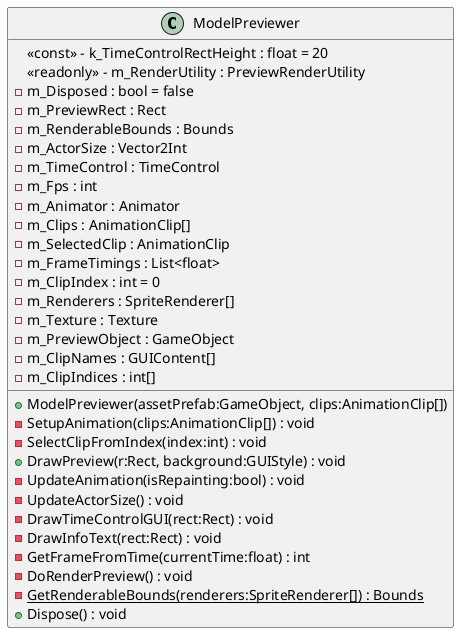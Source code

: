 @startuml
class ModelPreviewer {
    <<const>> - k_TimeControlRectHeight : float = 20
    <<readonly>> - m_RenderUtility : PreviewRenderUtility
    - m_Disposed : bool = false
    - m_PreviewRect : Rect
    - m_RenderableBounds : Bounds
    - m_ActorSize : Vector2Int
    - m_TimeControl : TimeControl
    - m_Fps : int
    - m_Animator : Animator
    - m_Clips : AnimationClip[]
    - m_SelectedClip : AnimationClip
    - m_FrameTimings : List<float>
    - m_ClipIndex : int = 0
    - m_Renderers : SpriteRenderer[]
    - m_Texture : Texture
    - m_PreviewObject : GameObject
    - m_ClipNames : GUIContent[]
    - m_ClipIndices : int[]
    + ModelPreviewer(assetPrefab:GameObject, clips:AnimationClip[])
    - SetupAnimation(clips:AnimationClip[]) : void
    - SelectClipFromIndex(index:int) : void
    + DrawPreview(r:Rect, background:GUIStyle) : void
    - UpdateAnimation(isRepainting:bool) : void
    - UpdateActorSize() : void
    - DrawTimeControlGUI(rect:Rect) : void
    - DrawInfoText(rect:Rect) : void
    - GetFrameFromTime(currentTime:float) : int
    - DoRenderPreview() : void
    {static} - GetRenderableBounds(renderers:SpriteRenderer[]) : Bounds
    + Dispose() : void
}
@enduml
